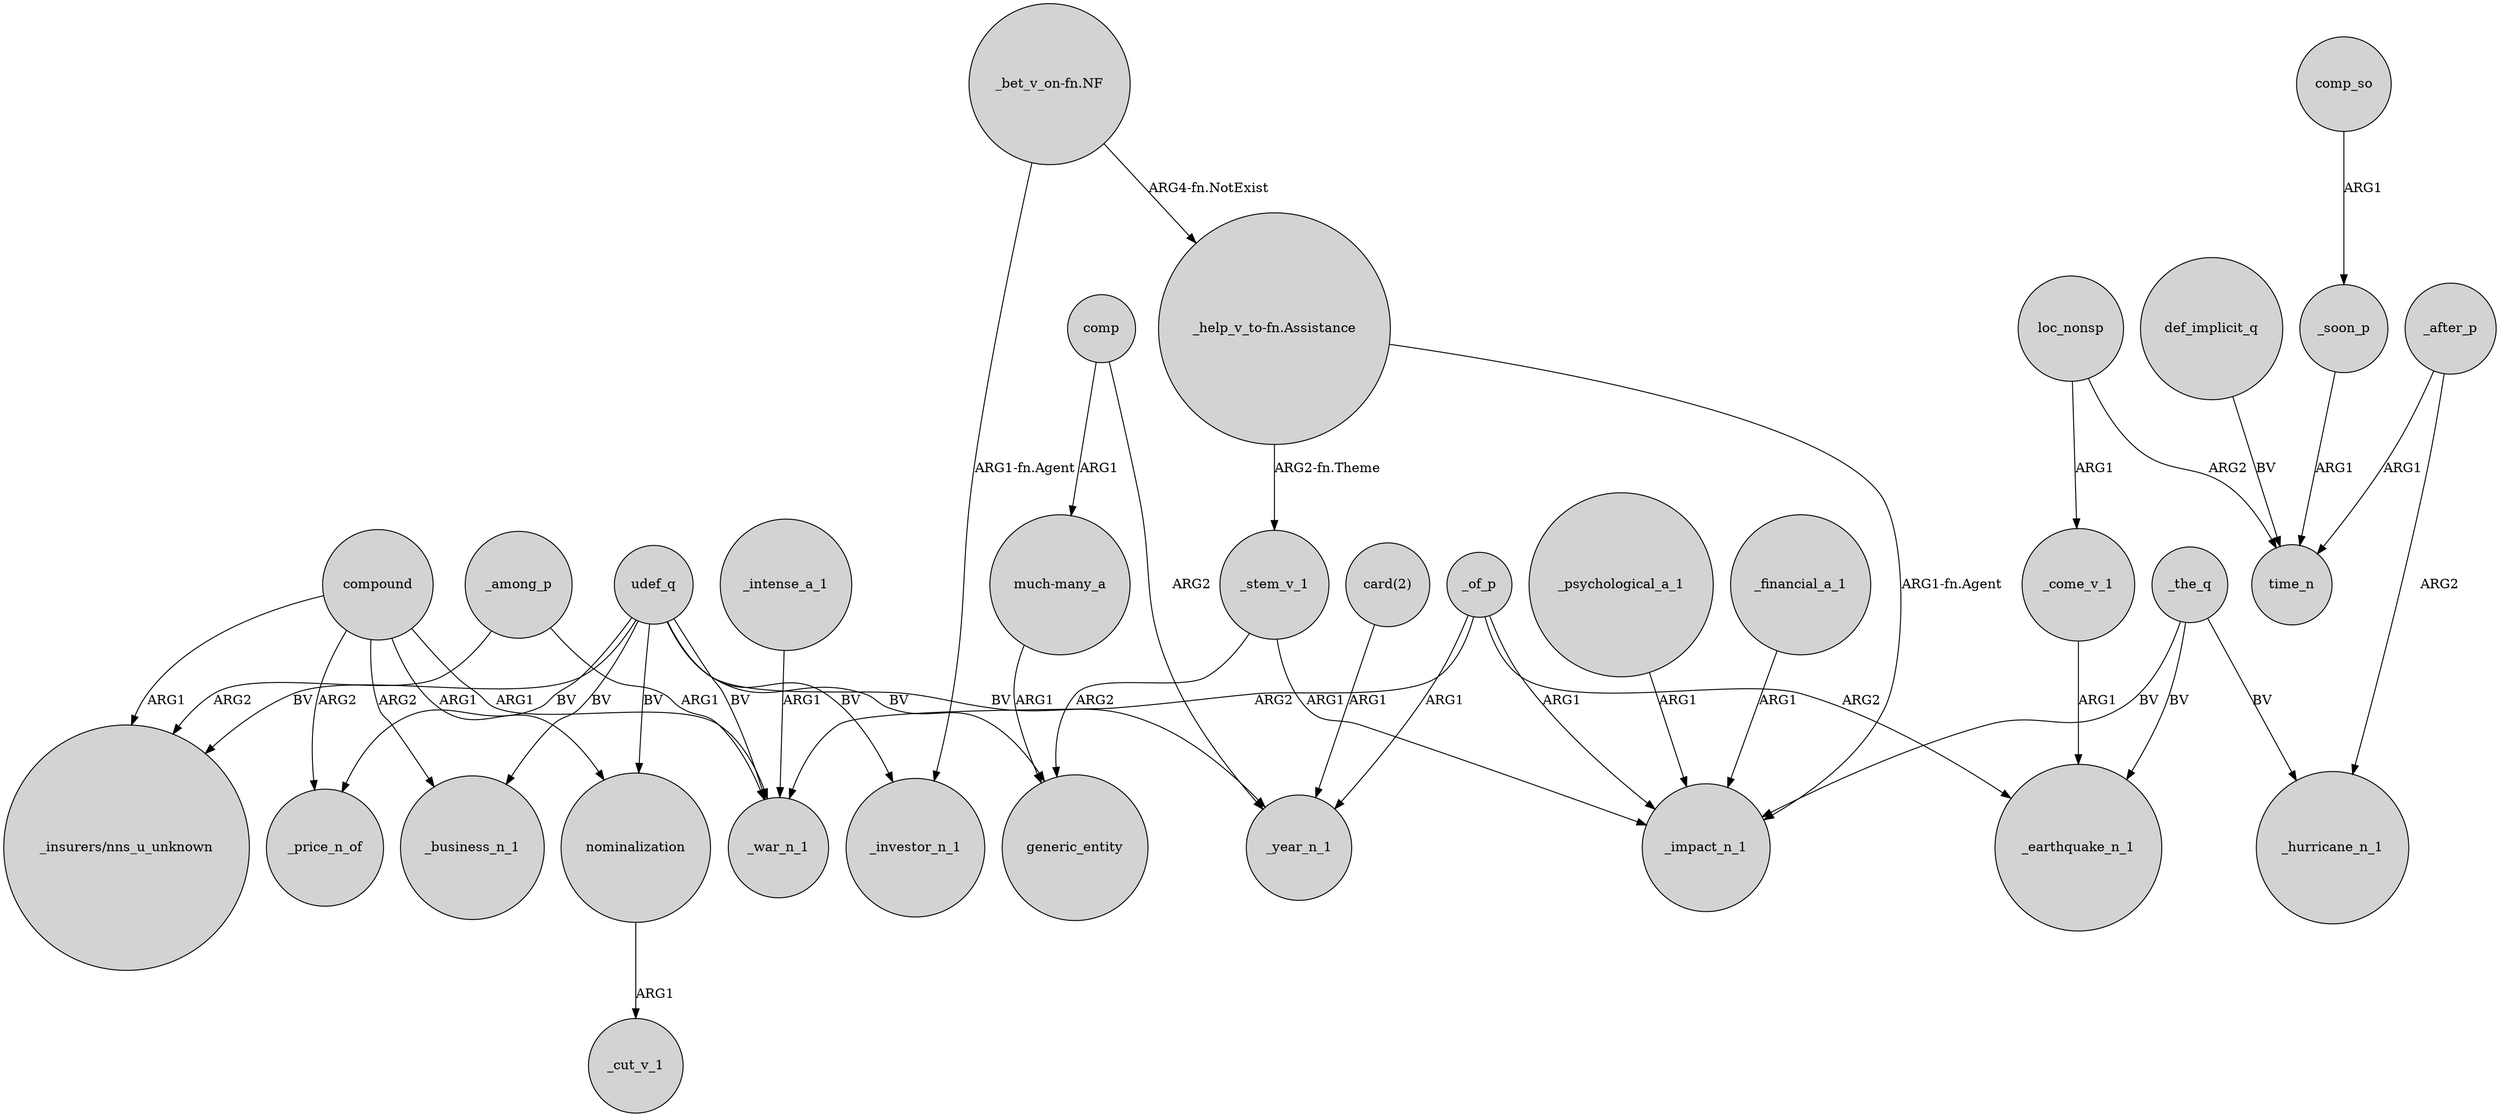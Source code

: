 digraph {
	node [shape=circle style=filled]
	_the_q -> _earthquake_n_1 [label=BV]
	compound -> _price_n_of [label=ARG2]
	udef_q -> generic_entity [label=BV]
	udef_q -> _price_n_of [label=BV]
	udef_q -> _investor_n_1 [label=BV]
	_the_q -> _impact_n_1 [label=BV]
	"much-many_a" -> generic_entity [label=ARG1]
	"_help_v_to-fn.Assistance" -> _impact_n_1 [label="ARG1-fn.Agent"]
	_stem_v_1 -> _impact_n_1 [label=ARG1]
	_psychological_a_1 -> _impact_n_1 [label=ARG1]
	nominalization -> _cut_v_1 [label=ARG1]
	_of_p -> _year_n_1 [label=ARG1]
	compound -> _war_n_1 [label=ARG1]
	_among_p -> _war_n_1 [label=ARG1]
	loc_nonsp -> _come_v_1 [label=ARG1]
	loc_nonsp -> time_n [label=ARG2]
	_stem_v_1 -> generic_entity [label=ARG2]
	_among_p -> "_insurers/nns_u_unknown" [label=ARG2]
	"_bet_v_on-fn.NF" -> _investor_n_1 [label="ARG1-fn.Agent"]
	_financial_a_1 -> _impact_n_1 [label=ARG1]
	_after_p -> _hurricane_n_1 [label=ARG2]
	comp -> "much-many_a" [label=ARG1]
	"card(2)" -> _year_n_1 [label=ARG1]
	_of_p -> _war_n_1 [label=ARG2]
	_of_p -> _impact_n_1 [label=ARG1]
	_the_q -> _hurricane_n_1 [label=BV]
	comp_so -> _soon_p [label=ARG1]
	_after_p -> time_n [label=ARG1]
	_of_p -> _earthquake_n_1 [label=ARG2]
	udef_q -> nominalization [label=BV]
	compound -> _business_n_1 [label=ARG2]
	udef_q -> _war_n_1 [label=BV]
	"_bet_v_on-fn.NF" -> "_help_v_to-fn.Assistance" [label="ARG4-fn.NotExist"]
	_intense_a_1 -> _war_n_1 [label=ARG1]
	compound -> "_insurers/nns_u_unknown" [label=ARG1]
	udef_q -> _business_n_1 [label=BV]
	udef_q -> _year_n_1 [label=BV]
	comp -> _year_n_1 [label=ARG2]
	_soon_p -> time_n [label=ARG1]
	udef_q -> "_insurers/nns_u_unknown" [label=BV]
	_come_v_1 -> _earthquake_n_1 [label=ARG1]
	"_help_v_to-fn.Assistance" -> _stem_v_1 [label="ARG2-fn.Theme"]
	compound -> nominalization [label=ARG1]
	def_implicit_q -> time_n [label=BV]
}
